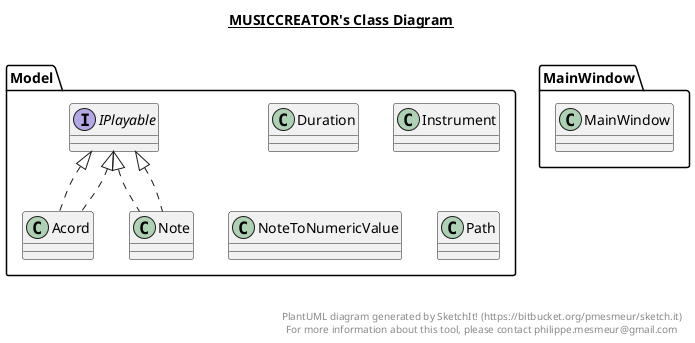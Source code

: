 @startuml

title __MUSICCREATOR's Class Diagram__\n

  namespace MainWindow {
    class MainWindow.MainWindow {
    }
  }
  

  namespace MainWindow {
    class MainWindow.MainWindow {
    }
  }
  

  namespace Model {
    class Model.Acord {
    }
  }
  

  namespace Model {
    class Model.Acord {
    }
  }
  

  namespace Model {
    class Model.Duration {
    }
  }
  

  namespace Model {
    class Model.Duration {
    }
  }
  

  namespace Model {
    interface Model.IPlayable {
    }
  }
  

  namespace Model {
    interface Model.IPlayable {
    }
  }
  

  namespace Model {
    class Model.Instrument {
    }
  }
  

  namespace Model {
    class Model.Instrument {
    }
  }
  

  namespace Model {
    class Model.Note {
    }
  }
  

  namespace Model {
    class Model.Note {
    }
  }
  

  namespace Model {
    class Model.NoteToNumericValue {
    }
  }
  

  namespace Model {
    class Model.NoteToNumericValue {
    }
  }
  

  namespace Model {
    class Model.Path {
    }
  }
  

  namespace Model {
    class Model.Path {
    }
  }
  

  Model.Acord .up.|> Model.IPlayable
  Model.Acord .up.|> IPlayable
  Model.Note .up.|> IPlayable
  Model.Note .up.|> Model.IPlayable


right footer


PlantUML diagram generated by SketchIt! (https://bitbucket.org/pmesmeur/sketch.it)
For more information about this tool, please contact philippe.mesmeur@gmail.com
endfooter

@enduml
